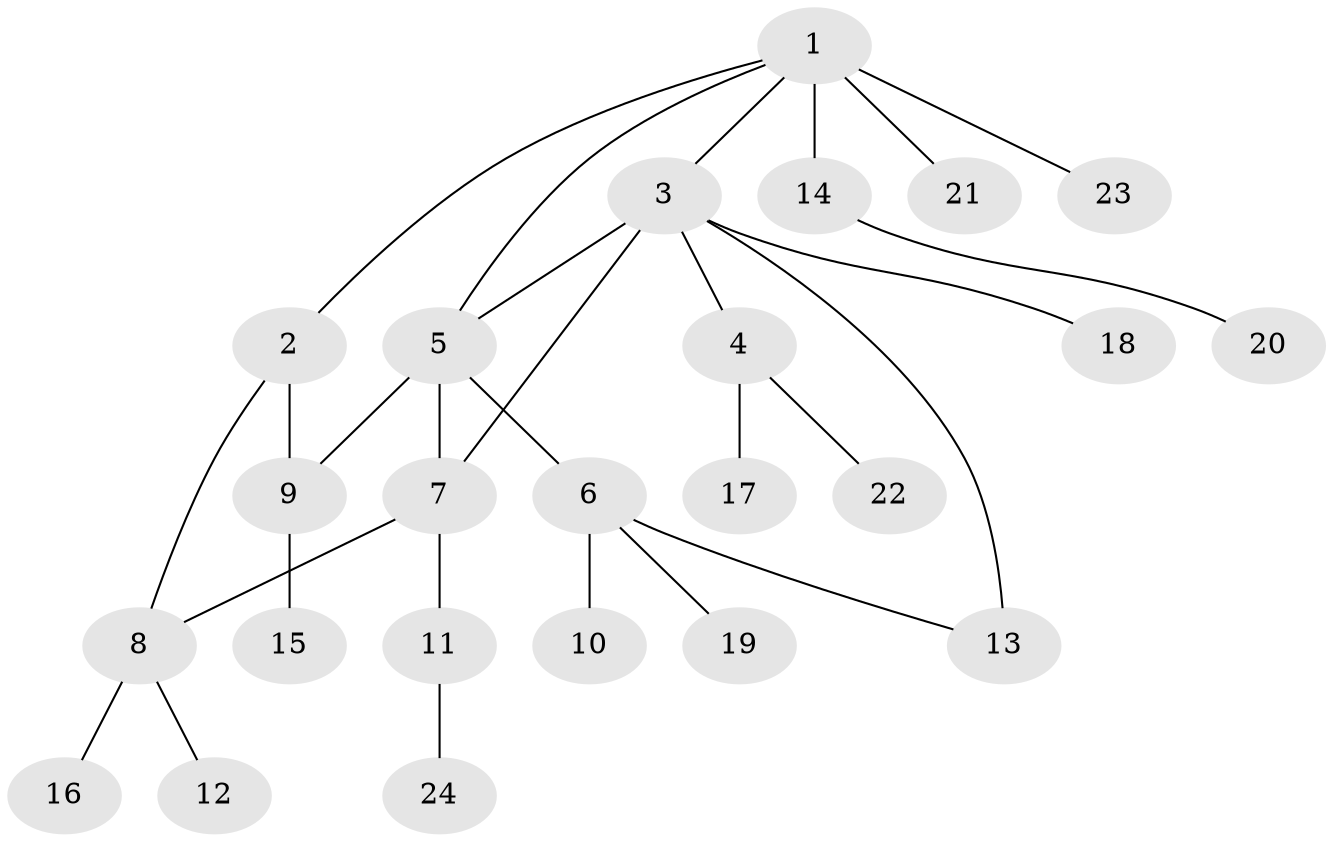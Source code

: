 // original degree distribution, {8: 0.0425531914893617, 4: 0.0851063829787234, 9: 0.02127659574468085, 5: 0.0425531914893617, 7: 0.02127659574468085, 1: 0.574468085106383, 2: 0.19148936170212766, 3: 0.02127659574468085}
// Generated by graph-tools (version 1.1) at 2025/37/03/09/25 02:37:42]
// undirected, 24 vertices, 28 edges
graph export_dot {
graph [start="1"]
  node [color=gray90,style=filled];
  1;
  2;
  3;
  4;
  5;
  6;
  7;
  8;
  9;
  10;
  11;
  12;
  13;
  14;
  15;
  16;
  17;
  18;
  19;
  20;
  21;
  22;
  23;
  24;
  1 -- 2 [weight=1.0];
  1 -- 3 [weight=1.0];
  1 -- 5 [weight=1.0];
  1 -- 14 [weight=2.0];
  1 -- 21 [weight=1.0];
  1 -- 23 [weight=1.0];
  2 -- 8 [weight=1.0];
  2 -- 9 [weight=1.0];
  3 -- 4 [weight=1.0];
  3 -- 5 [weight=2.0];
  3 -- 7 [weight=1.0];
  3 -- 13 [weight=2.0];
  3 -- 18 [weight=1.0];
  4 -- 17 [weight=1.0];
  4 -- 22 [weight=1.0];
  5 -- 6 [weight=1.0];
  5 -- 7 [weight=4.0];
  5 -- 9 [weight=1.0];
  6 -- 10 [weight=1.0];
  6 -- 13 [weight=1.0];
  6 -- 19 [weight=1.0];
  7 -- 8 [weight=1.0];
  7 -- 11 [weight=1.0];
  8 -- 12 [weight=1.0];
  8 -- 16 [weight=1.0];
  9 -- 15 [weight=4.0];
  11 -- 24 [weight=1.0];
  14 -- 20 [weight=1.0];
}

